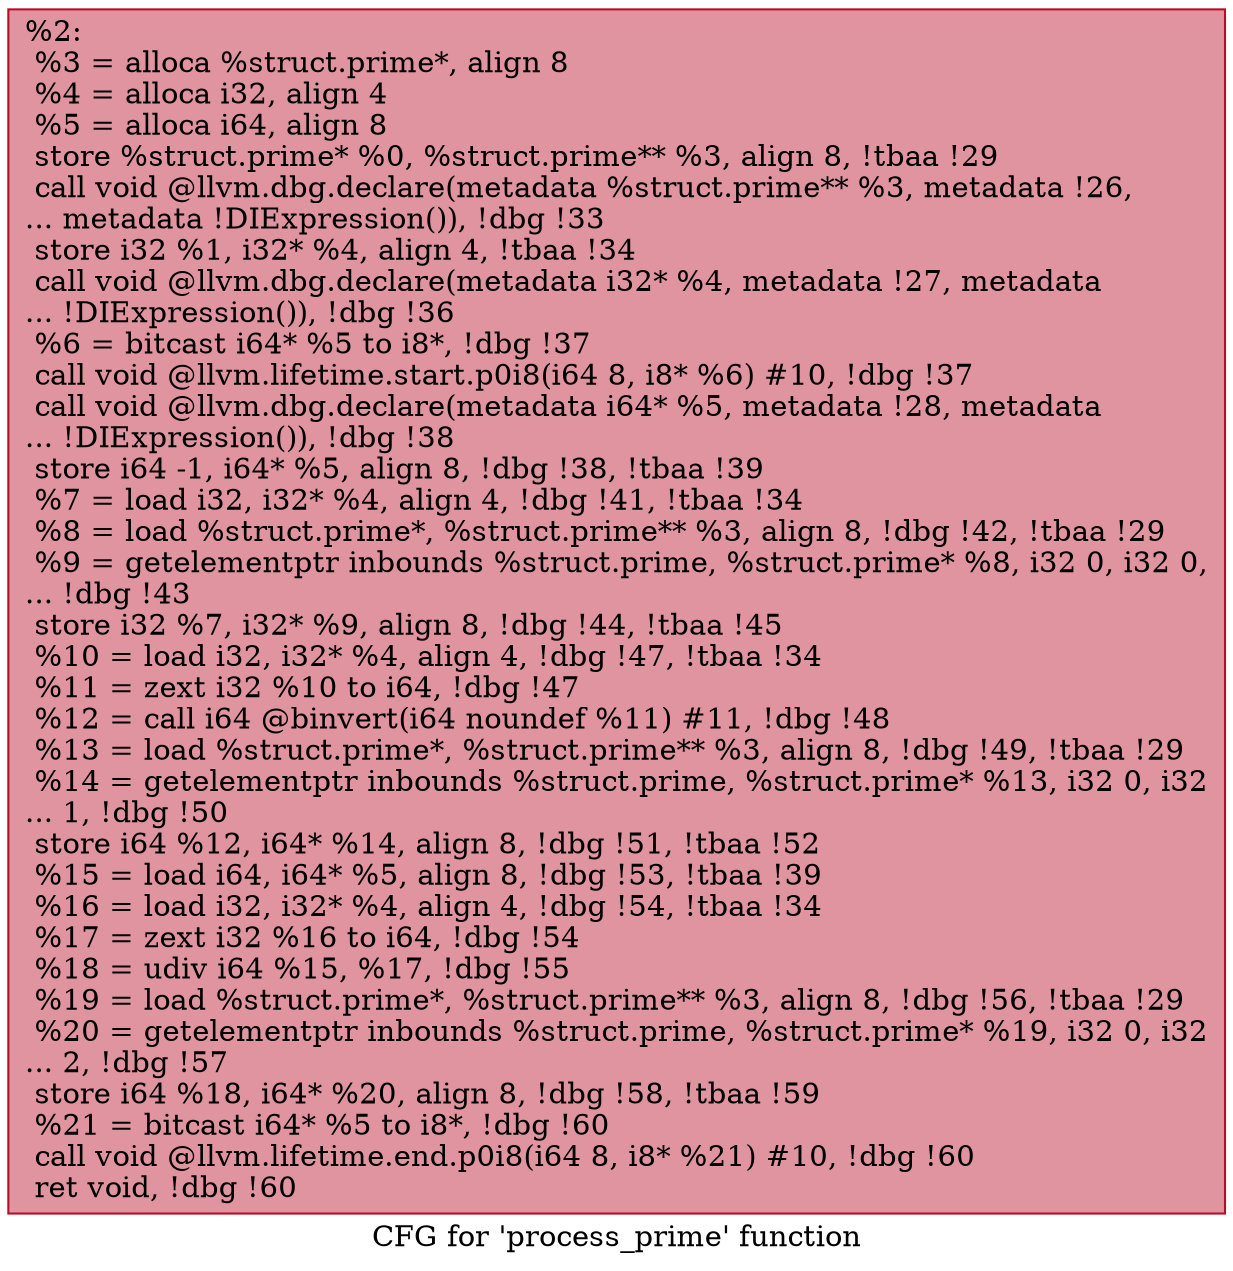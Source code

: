 digraph "CFG for 'process_prime' function" {
	label="CFG for 'process_prime' function";

	Node0x134a250 [shape=record,color="#b70d28ff", style=filled, fillcolor="#b70d2870",label="{%2:\l  %3 = alloca %struct.prime*, align 8\l  %4 = alloca i32, align 4\l  %5 = alloca i64, align 8\l  store %struct.prime* %0, %struct.prime** %3, align 8, !tbaa !29\l  call void @llvm.dbg.declare(metadata %struct.prime** %3, metadata !26,\l... metadata !DIExpression()), !dbg !33\l  store i32 %1, i32* %4, align 4, !tbaa !34\l  call void @llvm.dbg.declare(metadata i32* %4, metadata !27, metadata\l... !DIExpression()), !dbg !36\l  %6 = bitcast i64* %5 to i8*, !dbg !37\l  call void @llvm.lifetime.start.p0i8(i64 8, i8* %6) #10, !dbg !37\l  call void @llvm.dbg.declare(metadata i64* %5, metadata !28, metadata\l... !DIExpression()), !dbg !38\l  store i64 -1, i64* %5, align 8, !dbg !38, !tbaa !39\l  %7 = load i32, i32* %4, align 4, !dbg !41, !tbaa !34\l  %8 = load %struct.prime*, %struct.prime** %3, align 8, !dbg !42, !tbaa !29\l  %9 = getelementptr inbounds %struct.prime, %struct.prime* %8, i32 0, i32 0,\l... !dbg !43\l  store i32 %7, i32* %9, align 8, !dbg !44, !tbaa !45\l  %10 = load i32, i32* %4, align 4, !dbg !47, !tbaa !34\l  %11 = zext i32 %10 to i64, !dbg !47\l  %12 = call i64 @binvert(i64 noundef %11) #11, !dbg !48\l  %13 = load %struct.prime*, %struct.prime** %3, align 8, !dbg !49, !tbaa !29\l  %14 = getelementptr inbounds %struct.prime, %struct.prime* %13, i32 0, i32\l... 1, !dbg !50\l  store i64 %12, i64* %14, align 8, !dbg !51, !tbaa !52\l  %15 = load i64, i64* %5, align 8, !dbg !53, !tbaa !39\l  %16 = load i32, i32* %4, align 4, !dbg !54, !tbaa !34\l  %17 = zext i32 %16 to i64, !dbg !54\l  %18 = udiv i64 %15, %17, !dbg !55\l  %19 = load %struct.prime*, %struct.prime** %3, align 8, !dbg !56, !tbaa !29\l  %20 = getelementptr inbounds %struct.prime, %struct.prime* %19, i32 0, i32\l... 2, !dbg !57\l  store i64 %18, i64* %20, align 8, !dbg !58, !tbaa !59\l  %21 = bitcast i64* %5 to i8*, !dbg !60\l  call void @llvm.lifetime.end.p0i8(i64 8, i8* %21) #10, !dbg !60\l  ret void, !dbg !60\l}"];
}
